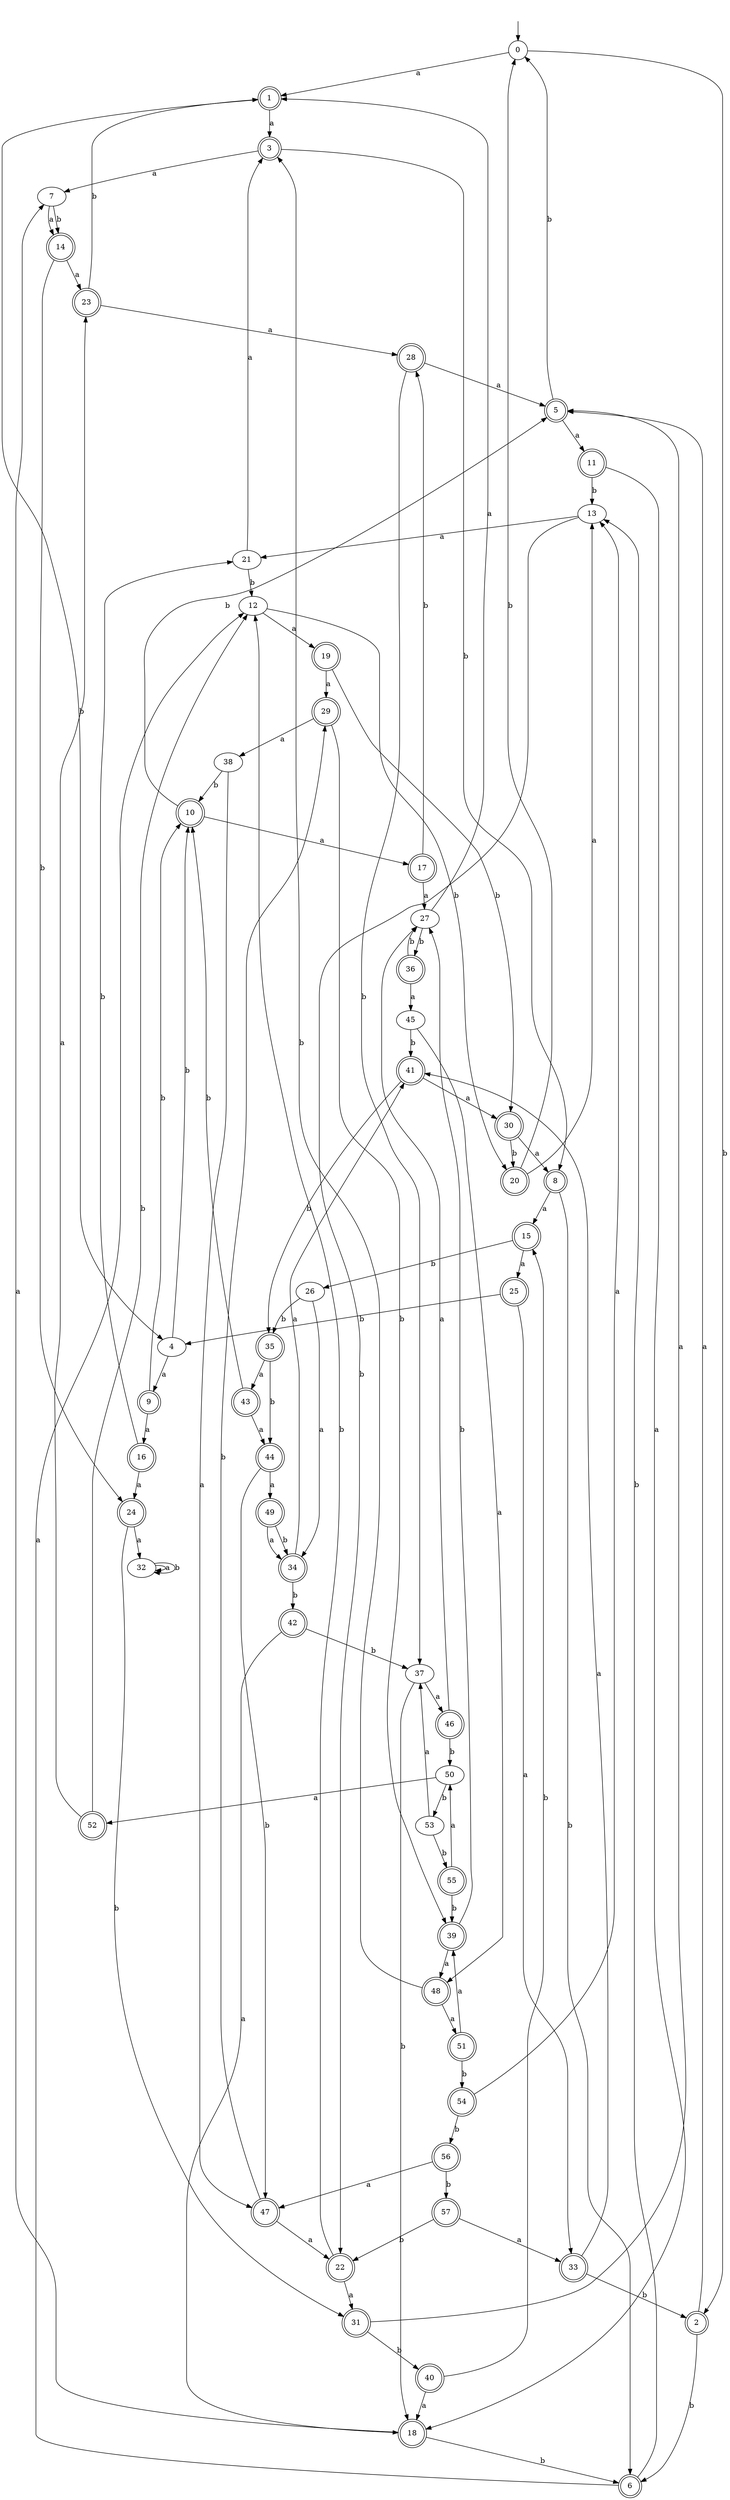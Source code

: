 digraph RandomDFA {
  __start0 [label="", shape=none];
  __start0 -> 0 [label=""];
  0 [shape=circle]
  0 -> 1 [label="a"]
  0 -> 2 [label="b"]
  1 [shape=doublecircle]
  1 -> 3 [label="a"]
  1 -> 4 [label="b"]
  2 [shape=doublecircle]
  2 -> 5 [label="a"]
  2 -> 6 [label="b"]
  3 [shape=doublecircle]
  3 -> 7 [label="a"]
  3 -> 8 [label="b"]
  4
  4 -> 9 [label="a"]
  4 -> 10 [label="b"]
  5 [shape=doublecircle]
  5 -> 11 [label="a"]
  5 -> 0 [label="b"]
  6 [shape=doublecircle]
  6 -> 12 [label="a"]
  6 -> 13 [label="b"]
  7
  7 -> 14 [label="a"]
  7 -> 14 [label="b"]
  8 [shape=doublecircle]
  8 -> 15 [label="a"]
  8 -> 6 [label="b"]
  9 [shape=doublecircle]
  9 -> 16 [label="a"]
  9 -> 10 [label="b"]
  10 [shape=doublecircle]
  10 -> 17 [label="a"]
  10 -> 5 [label="b"]
  11 [shape=doublecircle]
  11 -> 18 [label="a"]
  11 -> 13 [label="b"]
  12
  12 -> 19 [label="a"]
  12 -> 20 [label="b"]
  13
  13 -> 21 [label="a"]
  13 -> 22 [label="b"]
  14 [shape=doublecircle]
  14 -> 23 [label="a"]
  14 -> 24 [label="b"]
  15 [shape=doublecircle]
  15 -> 25 [label="a"]
  15 -> 26 [label="b"]
  16 [shape=doublecircle]
  16 -> 24 [label="a"]
  16 -> 21 [label="b"]
  17 [shape=doublecircle]
  17 -> 27 [label="a"]
  17 -> 28 [label="b"]
  18 [shape=doublecircle]
  18 -> 7 [label="a"]
  18 -> 6 [label="b"]
  19 [shape=doublecircle]
  19 -> 29 [label="a"]
  19 -> 30 [label="b"]
  20 [shape=doublecircle]
  20 -> 13 [label="a"]
  20 -> 0 [label="b"]
  21
  21 -> 3 [label="a"]
  21 -> 12 [label="b"]
  22 [shape=doublecircle]
  22 -> 31 [label="a"]
  22 -> 12 [label="b"]
  23 [shape=doublecircle]
  23 -> 28 [label="a"]
  23 -> 1 [label="b"]
  24 [shape=doublecircle]
  24 -> 32 [label="a"]
  24 -> 31 [label="b"]
  25 [shape=doublecircle]
  25 -> 33 [label="a"]
  25 -> 4 [label="b"]
  26
  26 -> 34 [label="a"]
  26 -> 35 [label="b"]
  27
  27 -> 1 [label="a"]
  27 -> 36 [label="b"]
  28 [shape=doublecircle]
  28 -> 5 [label="a"]
  28 -> 37 [label="b"]
  29 [shape=doublecircle]
  29 -> 38 [label="a"]
  29 -> 39 [label="b"]
  30 [shape=doublecircle]
  30 -> 8 [label="a"]
  30 -> 20 [label="b"]
  31 [shape=doublecircle]
  31 -> 5 [label="a"]
  31 -> 40 [label="b"]
  32
  32 -> 32 [label="a"]
  32 -> 32 [label="b"]
  33 [shape=doublecircle]
  33 -> 41 [label="a"]
  33 -> 2 [label="b"]
  34 [shape=doublecircle]
  34 -> 41 [label="a"]
  34 -> 42 [label="b"]
  35 [shape=doublecircle]
  35 -> 43 [label="a"]
  35 -> 44 [label="b"]
  36 [shape=doublecircle]
  36 -> 45 [label="a"]
  36 -> 27 [label="b"]
  37
  37 -> 46 [label="a"]
  37 -> 18 [label="b"]
  38
  38 -> 47 [label="a"]
  38 -> 10 [label="b"]
  39 [shape=doublecircle]
  39 -> 48 [label="a"]
  39 -> 27 [label="b"]
  40 [shape=doublecircle]
  40 -> 18 [label="a"]
  40 -> 15 [label="b"]
  41 [shape=doublecircle]
  41 -> 30 [label="a"]
  41 -> 35 [label="b"]
  42 [shape=doublecircle]
  42 -> 18 [label="a"]
  42 -> 37 [label="b"]
  43 [shape=doublecircle]
  43 -> 44 [label="a"]
  43 -> 10 [label="b"]
  44 [shape=doublecircle]
  44 -> 49 [label="a"]
  44 -> 47 [label="b"]
  45
  45 -> 48 [label="a"]
  45 -> 41 [label="b"]
  46 [shape=doublecircle]
  46 -> 27 [label="a"]
  46 -> 50 [label="b"]
  47 [shape=doublecircle]
  47 -> 22 [label="a"]
  47 -> 29 [label="b"]
  48 [shape=doublecircle]
  48 -> 51 [label="a"]
  48 -> 3 [label="b"]
  49 [shape=doublecircle]
  49 -> 34 [label="a"]
  49 -> 34 [label="b"]
  50
  50 -> 52 [label="a"]
  50 -> 53 [label="b"]
  51 [shape=doublecircle]
  51 -> 39 [label="a"]
  51 -> 54 [label="b"]
  52 [shape=doublecircle]
  52 -> 23 [label="a"]
  52 -> 12 [label="b"]
  53
  53 -> 37 [label="a"]
  53 -> 55 [label="b"]
  54 [shape=doublecircle]
  54 -> 13 [label="a"]
  54 -> 56 [label="b"]
  55 [shape=doublecircle]
  55 -> 50 [label="a"]
  55 -> 39 [label="b"]
  56 [shape=doublecircle]
  56 -> 47 [label="a"]
  56 -> 57 [label="b"]
  57 [shape=doublecircle]
  57 -> 33 [label="a"]
  57 -> 22 [label="b"]
}
